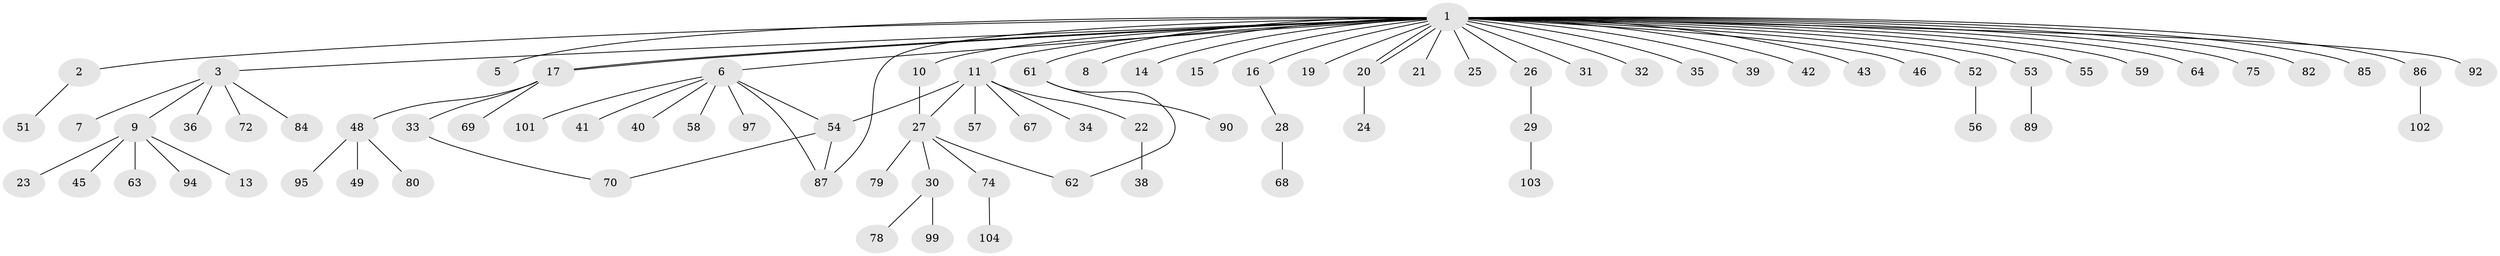 // original degree distribution, {39: 0.009523809523809525, 3: 0.0761904761904762, 7: 0.02857142857142857, 1: 0.6285714285714286, 8: 0.009523809523809525, 2: 0.19047619047619047, 6: 0.009523809523809525, 5: 0.01904761904761905, 4: 0.02857142857142857}
// Generated by graph-tools (version 1.1) at 2025/41/03/06/25 10:41:49]
// undirected, 82 vertices, 89 edges
graph export_dot {
graph [start="1"]
  node [color=gray90,style=filled];
  1 [super="+4"];
  2 [super="+44"];
  3 [super="+83"];
  5;
  6 [super="+12"];
  7;
  8;
  9 [super="+81"];
  10 [super="+66"];
  11 [super="+18"];
  13;
  14;
  15;
  16 [super="+65"];
  17;
  19;
  20 [super="+50"];
  21;
  22;
  23;
  24;
  25;
  26 [super="+37"];
  27 [super="+73"];
  28;
  29 [super="+71"];
  30 [super="+47"];
  31;
  32;
  33;
  34;
  35;
  36 [super="+76"];
  38;
  39;
  40;
  41;
  42;
  43;
  45;
  46;
  48 [super="+60"];
  49;
  51;
  52;
  53;
  54 [super="+77"];
  55;
  56;
  57;
  58;
  59;
  61 [super="+96"];
  62 [super="+98"];
  63 [super="+88"];
  64;
  67;
  68;
  69;
  70 [super="+100"];
  72;
  74 [super="+93"];
  75;
  78;
  79;
  80;
  82;
  84;
  85;
  86;
  87 [super="+91"];
  89;
  90;
  92;
  94;
  95;
  97;
  99;
  101;
  102 [super="+105"];
  103;
  104;
  1 -- 2;
  1 -- 3;
  1 -- 5;
  1 -- 6;
  1 -- 8;
  1 -- 10 [weight=2];
  1 -- 11;
  1 -- 14;
  1 -- 15;
  1 -- 16;
  1 -- 17;
  1 -- 17;
  1 -- 19;
  1 -- 20;
  1 -- 20;
  1 -- 21;
  1 -- 25;
  1 -- 26;
  1 -- 31;
  1 -- 32;
  1 -- 35;
  1 -- 39;
  1 -- 42;
  1 -- 43;
  1 -- 46;
  1 -- 52;
  1 -- 53;
  1 -- 55;
  1 -- 59;
  1 -- 61;
  1 -- 64;
  1 -- 75;
  1 -- 82;
  1 -- 85;
  1 -- 86;
  1 -- 87;
  1 -- 92;
  2 -- 51;
  3 -- 7;
  3 -- 9;
  3 -- 36;
  3 -- 72;
  3 -- 84;
  6 -- 40;
  6 -- 54;
  6 -- 58;
  6 -- 87;
  6 -- 97;
  6 -- 101;
  6 -- 41;
  9 -- 13;
  9 -- 23;
  9 -- 45;
  9 -- 63;
  9 -- 94;
  10 -- 27;
  11 -- 22;
  11 -- 27;
  11 -- 34;
  11 -- 67;
  11 -- 57;
  11 -- 54;
  16 -- 28;
  17 -- 33;
  17 -- 48;
  17 -- 69;
  20 -- 24;
  22 -- 38;
  26 -- 29;
  27 -- 30;
  27 -- 74;
  27 -- 79;
  27 -- 62;
  28 -- 68;
  29 -- 103;
  30 -- 78;
  30 -- 99;
  33 -- 70;
  48 -- 49;
  48 -- 80;
  48 -- 95;
  52 -- 56;
  53 -- 89;
  54 -- 70;
  54 -- 87;
  61 -- 62;
  61 -- 90;
  74 -- 104;
  86 -- 102;
}
